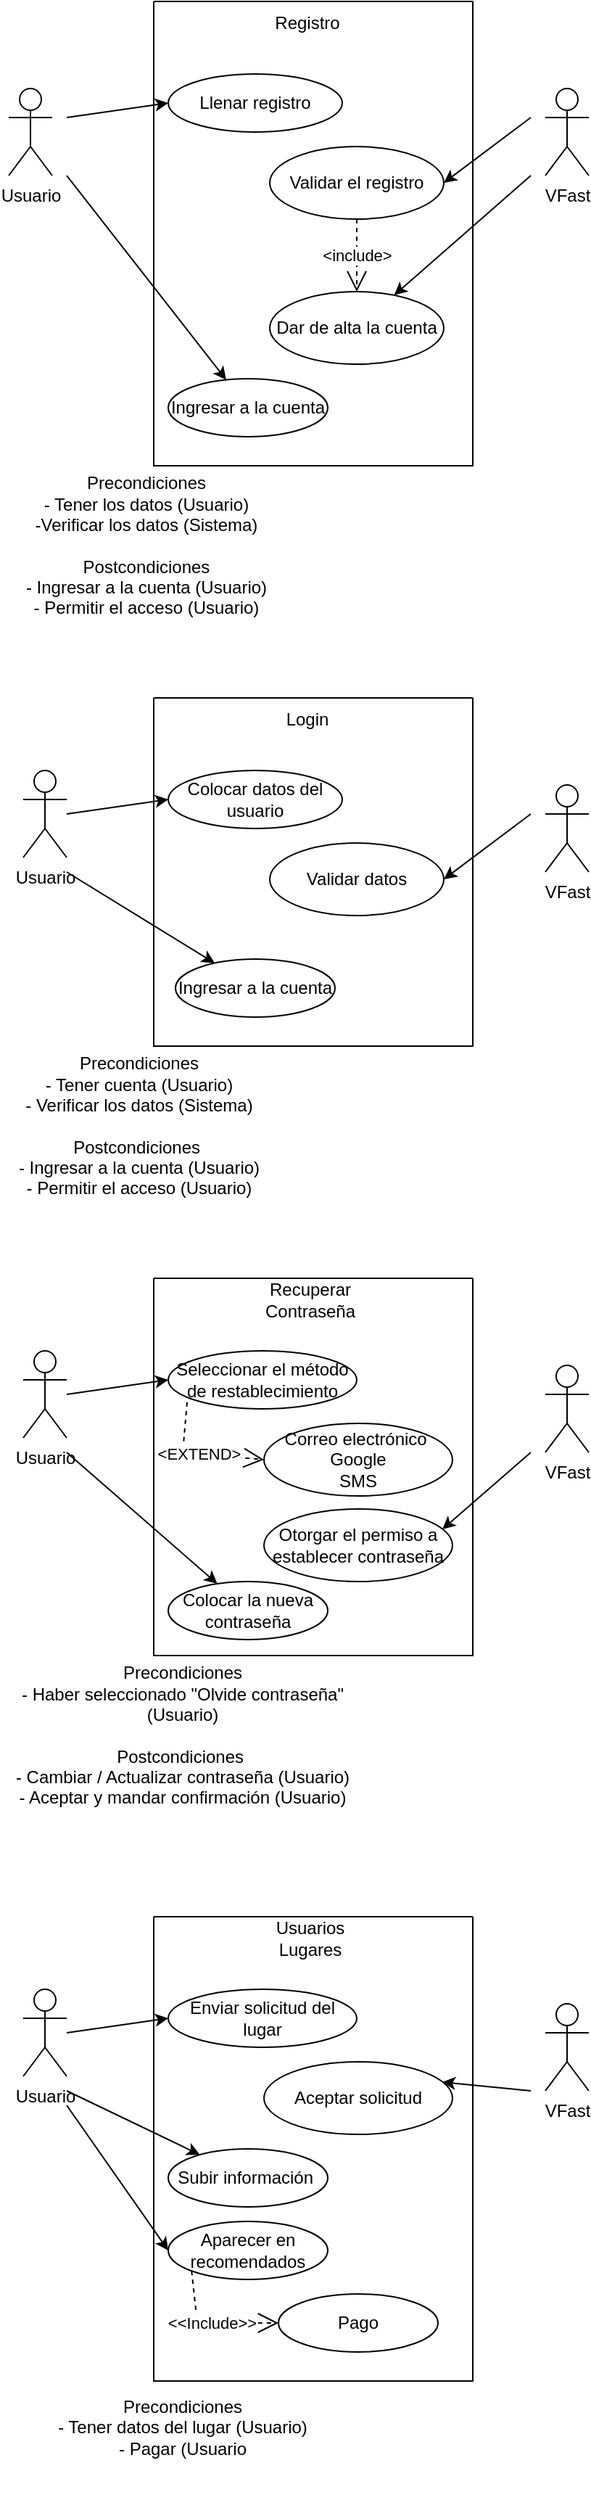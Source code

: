 <mxfile version="21.0.6" type="github">
  <diagram name="Página-1" id="HUEpe9vl9iNSM6uPdXP3">
    <mxGraphModel dx="833" dy="484" grid="1" gridSize="10" guides="1" tooltips="1" connect="1" arrows="1" fold="1" page="1" pageScale="1" pageWidth="827" pageHeight="1169" math="0" shadow="0">
      <root>
        <mxCell id="0" />
        <mxCell id="1" parent="0" />
        <mxCell id="p5AdVyvq9ZG_E4T3OseQ-1" value="" style="swimlane;startSize=0;" vertex="1" parent="1">
          <mxGeometry x="260" y="40" width="220" height="320" as="geometry">
            <mxRectangle x="260" y="40" width="50" height="40" as="alternateBounds" />
          </mxGeometry>
        </mxCell>
        <mxCell id="p5AdVyvq9ZG_E4T3OseQ-5" value="Llenar registro" style="ellipse;whiteSpace=wrap;html=1;" vertex="1" parent="p5AdVyvq9ZG_E4T3OseQ-1">
          <mxGeometry x="10" y="50" width="120" height="40" as="geometry" />
        </mxCell>
        <mxCell id="p5AdVyvq9ZG_E4T3OseQ-6" value="Registro" style="text;html=1;strokeColor=none;fillColor=none;align=center;verticalAlign=middle;whiteSpace=wrap;rounded=0;" vertex="1" parent="p5AdVyvq9ZG_E4T3OseQ-1">
          <mxGeometry x="76" width="60" height="30" as="geometry" />
        </mxCell>
        <mxCell id="p5AdVyvq9ZG_E4T3OseQ-7" value="Validar el registro" style="ellipse;whiteSpace=wrap;html=1;" vertex="1" parent="p5AdVyvq9ZG_E4T3OseQ-1">
          <mxGeometry x="80" y="100" width="120" height="50" as="geometry" />
        </mxCell>
        <mxCell id="p5AdVyvq9ZG_E4T3OseQ-8" value="Ingresar a la cuenta" style="ellipse;whiteSpace=wrap;html=1;" vertex="1" parent="p5AdVyvq9ZG_E4T3OseQ-1">
          <mxGeometry x="10" y="260" width="110" height="40" as="geometry" />
        </mxCell>
        <mxCell id="p5AdVyvq9ZG_E4T3OseQ-9" value="Dar de alta la cuenta" style="ellipse;whiteSpace=wrap;html=1;" vertex="1" parent="p5AdVyvq9ZG_E4T3OseQ-1">
          <mxGeometry x="80" y="200" width="120" height="50" as="geometry" />
        </mxCell>
        <mxCell id="p5AdVyvq9ZG_E4T3OseQ-11" value="&amp;lt;include&amp;gt;" style="endArrow=open;endSize=12;dashed=1;html=1;rounded=0;exitX=0.5;exitY=1;exitDx=0;exitDy=0;entryX=0.5;entryY=0;entryDx=0;entryDy=0;" edge="1" parent="p5AdVyvq9ZG_E4T3OseQ-1" source="p5AdVyvq9ZG_E4T3OseQ-7" target="p5AdVyvq9ZG_E4T3OseQ-9">
          <mxGeometry width="160" relative="1" as="geometry">
            <mxPoint x="60" y="160" as="sourcePoint" />
            <mxPoint x="220" y="160" as="targetPoint" />
          </mxGeometry>
        </mxCell>
        <mxCell id="p5AdVyvq9ZG_E4T3OseQ-2" value="Usuario" style="shape=umlActor;verticalLabelPosition=bottom;verticalAlign=top;html=1;outlineConnect=0;" vertex="1" parent="1">
          <mxGeometry x="160" y="100" width="30" height="60" as="geometry" />
        </mxCell>
        <mxCell id="p5AdVyvq9ZG_E4T3OseQ-3" value="VFast" style="shape=umlActor;verticalLabelPosition=bottom;verticalAlign=top;html=1;outlineConnect=0;" vertex="1" parent="1">
          <mxGeometry x="530" y="100" width="30" height="60" as="geometry" />
        </mxCell>
        <mxCell id="p5AdVyvq9ZG_E4T3OseQ-16" value="" style="endArrow=classic;html=1;rounded=0;entryX=0;entryY=0.5;entryDx=0;entryDy=0;" edge="1" parent="1" target="p5AdVyvq9ZG_E4T3OseQ-5">
          <mxGeometry width="50" height="50" relative="1" as="geometry">
            <mxPoint x="200" y="120" as="sourcePoint" />
            <mxPoint x="420" y="170" as="targetPoint" />
          </mxGeometry>
        </mxCell>
        <mxCell id="p5AdVyvq9ZG_E4T3OseQ-17" value="" style="endArrow=classic;html=1;rounded=0;" edge="1" parent="1" target="p5AdVyvq9ZG_E4T3OseQ-8">
          <mxGeometry width="50" height="50" relative="1" as="geometry">
            <mxPoint x="200" y="160" as="sourcePoint" />
            <mxPoint x="420" y="170" as="targetPoint" />
          </mxGeometry>
        </mxCell>
        <mxCell id="p5AdVyvq9ZG_E4T3OseQ-18" value="" style="endArrow=classic;html=1;rounded=0;entryX=1;entryY=0.5;entryDx=0;entryDy=0;" edge="1" parent="1" target="p5AdVyvq9ZG_E4T3OseQ-7">
          <mxGeometry width="50" height="50" relative="1" as="geometry">
            <mxPoint x="520" y="120" as="sourcePoint" />
            <mxPoint x="420" y="170" as="targetPoint" />
          </mxGeometry>
        </mxCell>
        <mxCell id="p5AdVyvq9ZG_E4T3OseQ-19" value="" style="endArrow=classic;html=1;rounded=0;" edge="1" parent="1" target="p5AdVyvq9ZG_E4T3OseQ-9">
          <mxGeometry width="50" height="50" relative="1" as="geometry">
            <mxPoint x="520" y="160" as="sourcePoint" />
            <mxPoint x="420" y="170" as="targetPoint" />
          </mxGeometry>
        </mxCell>
        <mxCell id="p5AdVyvq9ZG_E4T3OseQ-21" value="" style="swimlane;startSize=0;" vertex="1" parent="1">
          <mxGeometry x="260" y="520" width="220" height="240" as="geometry">
            <mxRectangle x="260" y="40" width="50" height="40" as="alternateBounds" />
          </mxGeometry>
        </mxCell>
        <mxCell id="p5AdVyvq9ZG_E4T3OseQ-22" value="Colocar datos del usuario" style="ellipse;whiteSpace=wrap;html=1;" vertex="1" parent="p5AdVyvq9ZG_E4T3OseQ-21">
          <mxGeometry x="10" y="50" width="120" height="40" as="geometry" />
        </mxCell>
        <mxCell id="p5AdVyvq9ZG_E4T3OseQ-23" value="Login" style="text;html=1;strokeColor=none;fillColor=none;align=center;verticalAlign=middle;whiteSpace=wrap;rounded=0;" vertex="1" parent="p5AdVyvq9ZG_E4T3OseQ-21">
          <mxGeometry x="76" width="60" height="30" as="geometry" />
        </mxCell>
        <mxCell id="p5AdVyvq9ZG_E4T3OseQ-24" value="Validar datos" style="ellipse;whiteSpace=wrap;html=1;" vertex="1" parent="p5AdVyvq9ZG_E4T3OseQ-21">
          <mxGeometry x="80" y="100" width="120" height="50" as="geometry" />
        </mxCell>
        <mxCell id="p5AdVyvq9ZG_E4T3OseQ-25" value="Ingresar a la cuenta" style="ellipse;whiteSpace=wrap;html=1;" vertex="1" parent="p5AdVyvq9ZG_E4T3OseQ-21">
          <mxGeometry x="15" y="180" width="110" height="40" as="geometry" />
        </mxCell>
        <mxCell id="p5AdVyvq9ZG_E4T3OseQ-28" value="Usuario" style="shape=umlActor;verticalLabelPosition=bottom;verticalAlign=top;html=1;outlineConnect=0;" vertex="1" parent="1">
          <mxGeometry x="170" y="570" width="30" height="60" as="geometry" />
        </mxCell>
        <mxCell id="p5AdVyvq9ZG_E4T3OseQ-29" value="VFast" style="shape=umlActor;verticalLabelPosition=bottom;verticalAlign=top;html=1;outlineConnect=0;" vertex="1" parent="1">
          <mxGeometry x="530" y="580" width="30" height="60" as="geometry" />
        </mxCell>
        <mxCell id="p5AdVyvq9ZG_E4T3OseQ-30" value="" style="endArrow=classic;html=1;rounded=0;entryX=0;entryY=0.5;entryDx=0;entryDy=0;" edge="1" parent="1" target="p5AdVyvq9ZG_E4T3OseQ-22">
          <mxGeometry width="50" height="50" relative="1" as="geometry">
            <mxPoint x="200" y="600" as="sourcePoint" />
            <mxPoint x="420" y="650" as="targetPoint" />
          </mxGeometry>
        </mxCell>
        <mxCell id="p5AdVyvq9ZG_E4T3OseQ-31" value="" style="endArrow=classic;html=1;rounded=0;" edge="1" parent="1" target="p5AdVyvq9ZG_E4T3OseQ-25">
          <mxGeometry width="50" height="50" relative="1" as="geometry">
            <mxPoint x="200" y="640" as="sourcePoint" />
            <mxPoint x="420" y="650" as="targetPoint" />
          </mxGeometry>
        </mxCell>
        <mxCell id="p5AdVyvq9ZG_E4T3OseQ-32" value="" style="endArrow=classic;html=1;rounded=0;entryX=1;entryY=0.5;entryDx=0;entryDy=0;" edge="1" parent="1" target="p5AdVyvq9ZG_E4T3OseQ-24">
          <mxGeometry width="50" height="50" relative="1" as="geometry">
            <mxPoint x="520" y="600" as="sourcePoint" />
            <mxPoint x="420" y="650" as="targetPoint" />
          </mxGeometry>
        </mxCell>
        <mxCell id="p5AdVyvq9ZG_E4T3OseQ-34" value="Precondiciones&lt;br&gt;- Tener los datos (Usuario)&lt;br&gt;-Verificar los datos (Sistema)&lt;br&gt;&lt;br&gt;Postcondiciones&lt;br&gt;- Ingresar a la cuenta (Usuario)&lt;br&gt;- Permitir el acceso (Usuario)" style="text;html=1;strokeColor=none;fillColor=none;align=center;verticalAlign=middle;whiteSpace=wrap;rounded=0;shadow=1;" vertex="1" parent="1">
          <mxGeometry x="160" y="370" width="190" height="90" as="geometry" />
        </mxCell>
        <mxCell id="p5AdVyvq9ZG_E4T3OseQ-48" value="Precondiciones&lt;br&gt;- Tener cuenta (Usuario)&lt;br&gt;- Verificar los datos (Sistema)&lt;br&gt;&lt;br&gt;Postcondiciones&amp;nbsp;&lt;br&gt;- Ingresar a la cuenta (Usuario)&lt;br&gt;- Permitir el acceso (Usuario)" style="text;html=1;strokeColor=none;fillColor=none;align=center;verticalAlign=middle;whiteSpace=wrap;rounded=0;shadow=1;" vertex="1" parent="1">
          <mxGeometry x="160" y="760" width="180" height="110" as="geometry" />
        </mxCell>
        <mxCell id="p5AdVyvq9ZG_E4T3OseQ-49" value="" style="swimlane;startSize=0;" vertex="1" parent="1">
          <mxGeometry x="260" y="920" width="220" height="260" as="geometry">
            <mxRectangle x="260" y="40" width="50" height="40" as="alternateBounds" />
          </mxGeometry>
        </mxCell>
        <mxCell id="p5AdVyvq9ZG_E4T3OseQ-50" value="Seleccionar el método de restablecimiento" style="ellipse;whiteSpace=wrap;html=1;" vertex="1" parent="p5AdVyvq9ZG_E4T3OseQ-49">
          <mxGeometry x="10" y="50" width="130" height="40" as="geometry" />
        </mxCell>
        <mxCell id="p5AdVyvq9ZG_E4T3OseQ-51" value="Recuperar Contraseña" style="text;html=1;strokeColor=none;fillColor=none;align=center;verticalAlign=middle;whiteSpace=wrap;rounded=0;" vertex="1" parent="p5AdVyvq9ZG_E4T3OseQ-49">
          <mxGeometry x="76" width="64" height="30" as="geometry" />
        </mxCell>
        <mxCell id="p5AdVyvq9ZG_E4T3OseQ-52" value="Correo electrónico&amp;nbsp;&lt;br&gt;Google&lt;br&gt;SMS" style="ellipse;whiteSpace=wrap;html=1;" vertex="1" parent="p5AdVyvq9ZG_E4T3OseQ-49">
          <mxGeometry x="76" y="100" width="130" height="50" as="geometry" />
        </mxCell>
        <mxCell id="p5AdVyvq9ZG_E4T3OseQ-53" value="Colocar la nueva contraseña" style="ellipse;whiteSpace=wrap;html=1;" vertex="1" parent="p5AdVyvq9ZG_E4T3OseQ-49">
          <mxGeometry x="10" y="209" width="110" height="40" as="geometry" />
        </mxCell>
        <mxCell id="p5AdVyvq9ZG_E4T3OseQ-61" value="&amp;lt;EXTEND&amp;gt;" style="endArrow=open;endSize=12;dashed=1;html=1;rounded=0;exitX=0.1;exitY=0.886;exitDx=0;exitDy=0;exitPerimeter=0;entryX=0;entryY=0.5;entryDx=0;entryDy=0;" edge="1" parent="p5AdVyvq9ZG_E4T3OseQ-49" source="p5AdVyvq9ZG_E4T3OseQ-50" target="p5AdVyvq9ZG_E4T3OseQ-52">
          <mxGeometry width="160" relative="1" as="geometry">
            <mxPoint x="60" y="180" as="sourcePoint" />
            <mxPoint x="220" y="180" as="targetPoint" />
            <Array as="points">
              <mxPoint x="20" y="120" />
            </Array>
          </mxGeometry>
        </mxCell>
        <mxCell id="p5AdVyvq9ZG_E4T3OseQ-63" value="Otorgar el permiso a establecer contraseña" style="ellipse;whiteSpace=wrap;html=1;" vertex="1" parent="p5AdVyvq9ZG_E4T3OseQ-49">
          <mxGeometry x="76" y="159" width="130" height="50" as="geometry" />
        </mxCell>
        <mxCell id="p5AdVyvq9ZG_E4T3OseQ-54" value="Usuario" style="shape=umlActor;verticalLabelPosition=bottom;verticalAlign=top;html=1;outlineConnect=0;" vertex="1" parent="1">
          <mxGeometry x="170" y="970" width="30" height="60" as="geometry" />
        </mxCell>
        <mxCell id="p5AdVyvq9ZG_E4T3OseQ-55" value="VFast" style="shape=umlActor;verticalLabelPosition=bottom;verticalAlign=top;html=1;outlineConnect=0;" vertex="1" parent="1">
          <mxGeometry x="530" y="980" width="30" height="60" as="geometry" />
        </mxCell>
        <mxCell id="p5AdVyvq9ZG_E4T3OseQ-56" value="" style="endArrow=classic;html=1;rounded=0;entryX=0;entryY=0.5;entryDx=0;entryDy=0;" edge="1" parent="1" target="p5AdVyvq9ZG_E4T3OseQ-50">
          <mxGeometry width="50" height="50" relative="1" as="geometry">
            <mxPoint x="200" y="1000" as="sourcePoint" />
            <mxPoint x="420" y="1050" as="targetPoint" />
          </mxGeometry>
        </mxCell>
        <mxCell id="p5AdVyvq9ZG_E4T3OseQ-57" value="" style="endArrow=classic;html=1;rounded=0;" edge="1" parent="1" target="p5AdVyvq9ZG_E4T3OseQ-53">
          <mxGeometry width="50" height="50" relative="1" as="geometry">
            <mxPoint x="200" y="1040" as="sourcePoint" />
            <mxPoint x="420" y="1050" as="targetPoint" />
          </mxGeometry>
        </mxCell>
        <mxCell id="p5AdVyvq9ZG_E4T3OseQ-59" value="Precondiciones&lt;br&gt;- Haber seleccionado &quot;Olvide contraseña&quot; (Usuario)&lt;br&gt;&lt;br&gt;Postcondiciones&amp;nbsp;&lt;br&gt;- Cambiar / Actualizar contraseña (Usuario)&lt;br&gt;- Aceptar y mandar confirmación (Usuario)" style="text;html=1;strokeColor=none;fillColor=none;align=center;verticalAlign=middle;whiteSpace=wrap;rounded=0;shadow=1;" vertex="1" parent="1">
          <mxGeometry x="160" y="1180" width="240" height="110" as="geometry" />
        </mxCell>
        <mxCell id="p5AdVyvq9ZG_E4T3OseQ-64" value="" style="endArrow=classic;html=1;rounded=0;entryX=0.946;entryY=0.28;entryDx=0;entryDy=0;entryPerimeter=0;" edge="1" parent="1" target="p5AdVyvq9ZG_E4T3OseQ-63">
          <mxGeometry width="50" height="50" relative="1" as="geometry">
            <mxPoint x="520" y="1040" as="sourcePoint" />
            <mxPoint x="476" y="1055" as="targetPoint" />
          </mxGeometry>
        </mxCell>
        <mxCell id="p5AdVyvq9ZG_E4T3OseQ-77" value="" style="swimlane;startSize=0;" vertex="1" parent="1">
          <mxGeometry x="260" y="1360" width="220" height="320" as="geometry">
            <mxRectangle x="260" y="40" width="50" height="40" as="alternateBounds" />
          </mxGeometry>
        </mxCell>
        <mxCell id="p5AdVyvq9ZG_E4T3OseQ-78" value="Enviar solicitud del lugar" style="ellipse;whiteSpace=wrap;html=1;" vertex="1" parent="p5AdVyvq9ZG_E4T3OseQ-77">
          <mxGeometry x="10" y="50" width="130" height="40" as="geometry" />
        </mxCell>
        <mxCell id="p5AdVyvq9ZG_E4T3OseQ-79" value="Usuarios Lugares" style="text;html=1;strokeColor=none;fillColor=none;align=center;verticalAlign=middle;whiteSpace=wrap;rounded=0;" vertex="1" parent="p5AdVyvq9ZG_E4T3OseQ-77">
          <mxGeometry x="76" width="64" height="30" as="geometry" />
        </mxCell>
        <mxCell id="p5AdVyvq9ZG_E4T3OseQ-81" value="Subir información&amp;nbsp;" style="ellipse;whiteSpace=wrap;html=1;" vertex="1" parent="p5AdVyvq9ZG_E4T3OseQ-77">
          <mxGeometry x="10" y="160" width="110" height="40" as="geometry" />
        </mxCell>
        <mxCell id="p5AdVyvq9ZG_E4T3OseQ-83" value="Aceptar solicitud" style="ellipse;whiteSpace=wrap;html=1;" vertex="1" parent="p5AdVyvq9ZG_E4T3OseQ-77">
          <mxGeometry x="76" y="100" width="130" height="50" as="geometry" />
        </mxCell>
        <mxCell id="p5AdVyvq9ZG_E4T3OseQ-90" value="Aparecer en recomendados" style="ellipse;whiteSpace=wrap;html=1;" vertex="1" parent="p5AdVyvq9ZG_E4T3OseQ-77">
          <mxGeometry x="10" y="210" width="110" height="40" as="geometry" />
        </mxCell>
        <mxCell id="p5AdVyvq9ZG_E4T3OseQ-92" value="Pago" style="ellipse;whiteSpace=wrap;html=1;" vertex="1" parent="p5AdVyvq9ZG_E4T3OseQ-77">
          <mxGeometry x="86" y="260" width="110" height="40" as="geometry" />
        </mxCell>
        <mxCell id="p5AdVyvq9ZG_E4T3OseQ-93" value="&amp;lt;&amp;lt;Include&amp;gt;&amp;gt;" style="endArrow=open;endSize=12;dashed=1;html=1;rounded=0;entryX=0;entryY=0.5;entryDx=0;entryDy=0;exitX=0;exitY=1;exitDx=0;exitDy=0;" edge="1" parent="p5AdVyvq9ZG_E4T3OseQ-77" source="p5AdVyvq9ZG_E4T3OseQ-90" target="p5AdVyvq9ZG_E4T3OseQ-92">
          <mxGeometry width="160" relative="1" as="geometry">
            <mxPoint x="60" y="250" as="sourcePoint" />
            <mxPoint x="220" y="250" as="targetPoint" />
            <Array as="points">
              <mxPoint x="30" y="280" />
            </Array>
          </mxGeometry>
        </mxCell>
        <mxCell id="p5AdVyvq9ZG_E4T3OseQ-84" value="Usuario" style="shape=umlActor;verticalLabelPosition=bottom;verticalAlign=top;html=1;outlineConnect=0;" vertex="1" parent="1">
          <mxGeometry x="170" y="1410" width="30" height="60" as="geometry" />
        </mxCell>
        <mxCell id="p5AdVyvq9ZG_E4T3OseQ-85" value="VFast" style="shape=umlActor;verticalLabelPosition=bottom;verticalAlign=top;html=1;outlineConnect=0;" vertex="1" parent="1">
          <mxGeometry x="530" y="1420" width="30" height="60" as="geometry" />
        </mxCell>
        <mxCell id="p5AdVyvq9ZG_E4T3OseQ-86" value="" style="endArrow=classic;html=1;rounded=0;entryX=0;entryY=0.5;entryDx=0;entryDy=0;" edge="1" parent="1" target="p5AdVyvq9ZG_E4T3OseQ-78">
          <mxGeometry width="50" height="50" relative="1" as="geometry">
            <mxPoint x="200" y="1440" as="sourcePoint" />
            <mxPoint x="420" y="1490" as="targetPoint" />
          </mxGeometry>
        </mxCell>
        <mxCell id="p5AdVyvq9ZG_E4T3OseQ-87" value="" style="endArrow=classic;html=1;rounded=0;" edge="1" parent="1" target="p5AdVyvq9ZG_E4T3OseQ-81">
          <mxGeometry width="50" height="50" relative="1" as="geometry">
            <mxPoint x="200" y="1480" as="sourcePoint" />
            <mxPoint x="420" y="1490" as="targetPoint" />
          </mxGeometry>
        </mxCell>
        <mxCell id="p5AdVyvq9ZG_E4T3OseQ-88" value="Precondiciones&lt;br&gt;- Tener datos del lugar (Usuario)&lt;br&gt;- Pagar (Usuario&lt;br&gt;&lt;br&gt;" style="text;html=1;strokeColor=none;fillColor=none;align=center;verticalAlign=middle;whiteSpace=wrap;rounded=0;shadow=1;" vertex="1" parent="1">
          <mxGeometry x="160" y="1684" width="240" height="70" as="geometry" />
        </mxCell>
        <mxCell id="p5AdVyvq9ZG_E4T3OseQ-89" value="" style="endArrow=classic;html=1;rounded=0;entryX=0.946;entryY=0.28;entryDx=0;entryDy=0;entryPerimeter=0;" edge="1" parent="1" target="p5AdVyvq9ZG_E4T3OseQ-83">
          <mxGeometry width="50" height="50" relative="1" as="geometry">
            <mxPoint x="520" y="1480" as="sourcePoint" />
            <mxPoint x="476" y="1495" as="targetPoint" />
          </mxGeometry>
        </mxCell>
        <mxCell id="p5AdVyvq9ZG_E4T3OseQ-91" value="" style="endArrow=classic;html=1;rounded=0;entryX=0;entryY=0.5;entryDx=0;entryDy=0;" edge="1" parent="1" target="p5AdVyvq9ZG_E4T3OseQ-90">
          <mxGeometry width="50" height="50" relative="1" as="geometry">
            <mxPoint x="200" y="1490" as="sourcePoint" />
            <mxPoint x="302" y="1534" as="targetPoint" />
          </mxGeometry>
        </mxCell>
      </root>
    </mxGraphModel>
  </diagram>
</mxfile>
